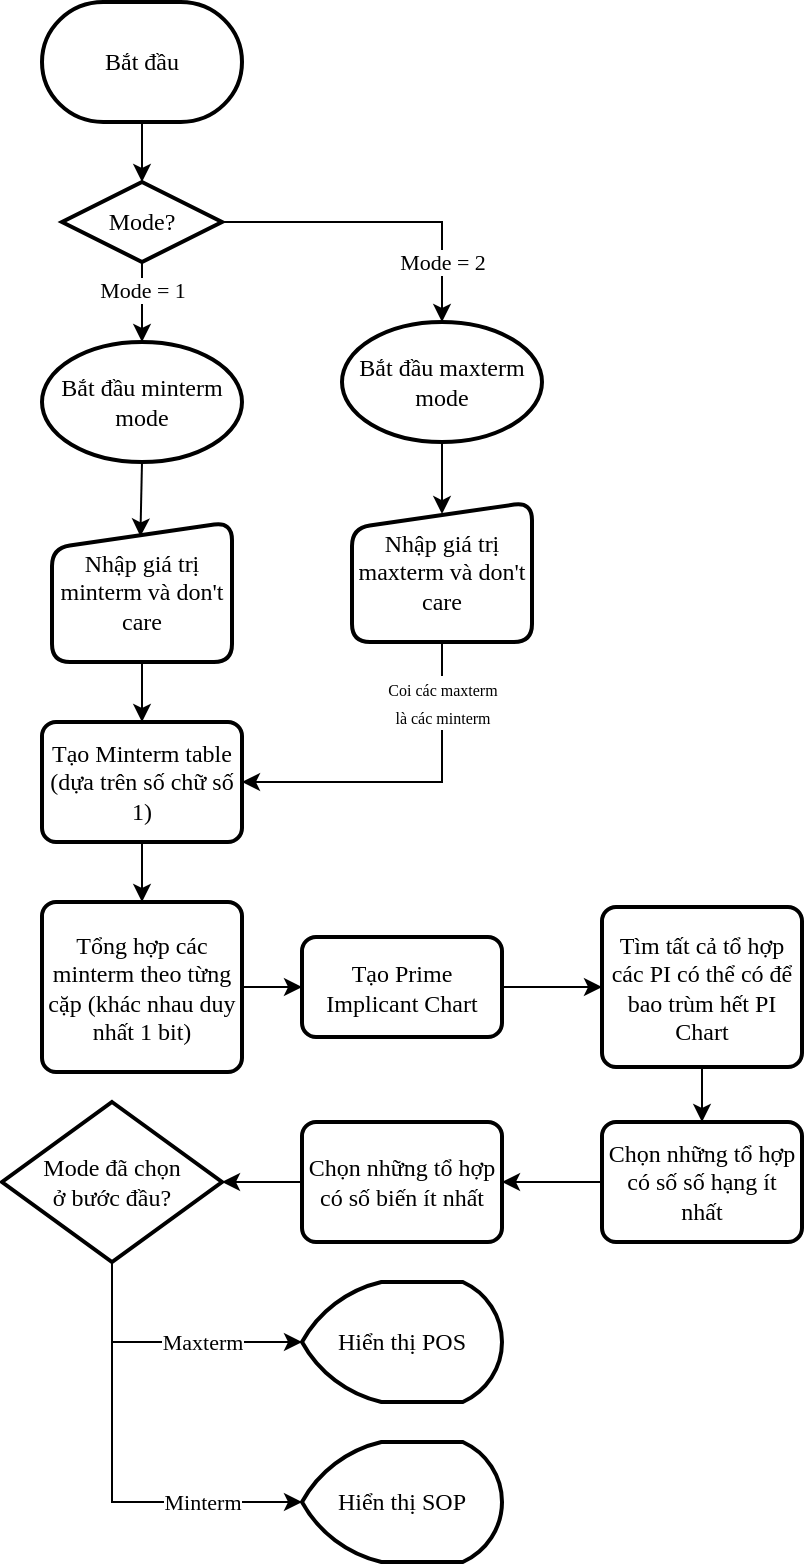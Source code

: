 <mxfile version="13.10.4" type="github">
  <diagram id="C5RBs43oDa-KdzZeNtuy" name="Page-1">
    <mxGraphModel dx="959" dy="507" grid="1" gridSize="10" guides="1" tooltips="1" connect="1" arrows="1" fold="1" page="1" pageScale="1" pageWidth="1169" pageHeight="827" math="0" shadow="0">
      <root>
        <mxCell id="WIyWlLk6GJQsqaUBKTNV-0" />
        <mxCell id="WIyWlLk6GJQsqaUBKTNV-1" parent="WIyWlLk6GJQsqaUBKTNV-0" />
        <mxCell id="gtXkjOMgRq_pGG1nYrA1-28" style="edgeStyle=orthogonalEdgeStyle;rounded=0;orthogonalLoop=1;jettySize=auto;html=1;entryX=0.5;entryY=0;entryDx=0;entryDy=0;entryPerimeter=0;fontFamily=Verdana;" edge="1" parent="WIyWlLk6GJQsqaUBKTNV-1" source="gtXkjOMgRq_pGG1nYrA1-10" target="gtXkjOMgRq_pGG1nYrA1-11">
          <mxGeometry relative="1" as="geometry" />
        </mxCell>
        <mxCell id="gtXkjOMgRq_pGG1nYrA1-10" value="Bắt đầu" style="strokeWidth=2;html=1;shape=mxgraph.flowchart.terminator;whiteSpace=wrap;fontFamily=Verdana;" vertex="1" parent="WIyWlLk6GJQsqaUBKTNV-1">
          <mxGeometry x="370" y="70" width="100" height="60" as="geometry" />
        </mxCell>
        <mxCell id="gtXkjOMgRq_pGG1nYrA1-31" style="edgeStyle=orthogonalEdgeStyle;rounded=0;orthogonalLoop=1;jettySize=auto;html=1;exitX=0.5;exitY=1;exitDx=0;exitDy=0;exitPerimeter=0;entryX=0.5;entryY=0;entryDx=0;entryDy=0;entryPerimeter=0;fontFamily=Verdana;" edge="1" parent="WIyWlLk6GJQsqaUBKTNV-1" source="gtXkjOMgRq_pGG1nYrA1-11" target="gtXkjOMgRq_pGG1nYrA1-13">
          <mxGeometry relative="1" as="geometry" />
        </mxCell>
        <mxCell id="gtXkjOMgRq_pGG1nYrA1-51" value="Mode = 1" style="edgeLabel;html=1;align=center;verticalAlign=middle;resizable=0;points=[];fontFamily=Verdana;" vertex="1" connectable="0" parent="gtXkjOMgRq_pGG1nYrA1-31">
          <mxGeometry x="-0.317" relative="1" as="geometry">
            <mxPoint as="offset" />
          </mxGeometry>
        </mxCell>
        <mxCell id="gtXkjOMgRq_pGG1nYrA1-32" style="edgeStyle=orthogonalEdgeStyle;rounded=0;orthogonalLoop=1;jettySize=auto;html=1;exitX=1;exitY=0.5;exitDx=0;exitDy=0;exitPerimeter=0;entryX=0.5;entryY=0;entryDx=0;entryDy=0;entryPerimeter=0;fontFamily=Verdana;" edge="1" parent="WIyWlLk6GJQsqaUBKTNV-1" source="gtXkjOMgRq_pGG1nYrA1-11" target="gtXkjOMgRq_pGG1nYrA1-26">
          <mxGeometry relative="1" as="geometry" />
        </mxCell>
        <mxCell id="gtXkjOMgRq_pGG1nYrA1-52" value="Mode = 2" style="edgeLabel;html=1;align=center;verticalAlign=middle;resizable=0;points=[];fontFamily=Verdana;" vertex="1" connectable="0" parent="gtXkjOMgRq_pGG1nYrA1-32">
          <mxGeometry x="-0.125" y="1" relative="1" as="geometry">
            <mxPoint x="40" y="21" as="offset" />
          </mxGeometry>
        </mxCell>
        <mxCell id="gtXkjOMgRq_pGG1nYrA1-11" value="&lt;div&gt;Mode?&lt;/div&gt;" style="strokeWidth=2;html=1;shape=mxgraph.flowchart.decision;whiteSpace=wrap;fontFamily=Verdana;" vertex="1" parent="WIyWlLk6GJQsqaUBKTNV-1">
          <mxGeometry x="380" y="160" width="80" height="40" as="geometry" />
        </mxCell>
        <mxCell id="gtXkjOMgRq_pGG1nYrA1-33" style="edgeStyle=orthogonalEdgeStyle;rounded=0;orthogonalLoop=1;jettySize=auto;html=1;exitX=0.5;exitY=1;exitDx=0;exitDy=0;exitPerimeter=0;entryX=0.491;entryY=0.103;entryDx=0;entryDy=0;entryPerimeter=0;fontFamily=Verdana;" edge="1" parent="WIyWlLk6GJQsqaUBKTNV-1" source="gtXkjOMgRq_pGG1nYrA1-13" target="gtXkjOMgRq_pGG1nYrA1-15">
          <mxGeometry relative="1" as="geometry" />
        </mxCell>
        <mxCell id="gtXkjOMgRq_pGG1nYrA1-13" value="Bắt đầu minterm mode" style="strokeWidth=2;html=1;shape=mxgraph.flowchart.start_1;whiteSpace=wrap;fontFamily=Verdana;" vertex="1" parent="WIyWlLk6GJQsqaUBKTNV-1">
          <mxGeometry x="370" y="240" width="100" height="60" as="geometry" />
        </mxCell>
        <mxCell id="gtXkjOMgRq_pGG1nYrA1-35" value="" style="edgeStyle=orthogonalEdgeStyle;rounded=0;orthogonalLoop=1;jettySize=auto;html=1;fontFamily=Verdana;" edge="1" parent="WIyWlLk6GJQsqaUBKTNV-1" source="gtXkjOMgRq_pGG1nYrA1-15" target="gtXkjOMgRq_pGG1nYrA1-17">
          <mxGeometry relative="1" as="geometry" />
        </mxCell>
        <mxCell id="gtXkjOMgRq_pGG1nYrA1-15" value="Nhập giá trị minterm và don&#39;t care" style="html=1;strokeWidth=2;shape=manualInput;whiteSpace=wrap;rounded=1;size=13;arcSize=18;fontFamily=Verdana;" vertex="1" parent="WIyWlLk6GJQsqaUBKTNV-1">
          <mxGeometry x="375" y="330" width="90" height="70" as="geometry" />
        </mxCell>
        <mxCell id="gtXkjOMgRq_pGG1nYrA1-38" value="" style="edgeStyle=orthogonalEdgeStyle;rounded=0;orthogonalLoop=1;jettySize=auto;html=1;fontFamily=Verdana;" edge="1" parent="WIyWlLk6GJQsqaUBKTNV-1" source="gtXkjOMgRq_pGG1nYrA1-17" target="gtXkjOMgRq_pGG1nYrA1-19">
          <mxGeometry relative="1" as="geometry" />
        </mxCell>
        <mxCell id="gtXkjOMgRq_pGG1nYrA1-17" value="Tạo Minterm table (dựa trên số chữ số 1)" style="rounded=1;whiteSpace=wrap;html=1;absoluteArcSize=1;arcSize=14;strokeWidth=2;fontFamily=Verdana;" vertex="1" parent="WIyWlLk6GJQsqaUBKTNV-1">
          <mxGeometry x="370" y="430" width="100" height="60" as="geometry" />
        </mxCell>
        <mxCell id="gtXkjOMgRq_pGG1nYrA1-47" style="edgeStyle=orthogonalEdgeStyle;rounded=0;orthogonalLoop=1;jettySize=auto;html=1;entryX=0;entryY=0.5;entryDx=0;entryDy=0;fontFamily=Verdana;" edge="1" parent="WIyWlLk6GJQsqaUBKTNV-1" source="gtXkjOMgRq_pGG1nYrA1-18" target="gtXkjOMgRq_pGG1nYrA1-20">
          <mxGeometry relative="1" as="geometry" />
        </mxCell>
        <mxCell id="gtXkjOMgRq_pGG1nYrA1-18" value="Tạo Prime Implicant Chart" style="rounded=1;whiteSpace=wrap;html=1;absoluteArcSize=1;arcSize=14;strokeWidth=2;fontFamily=Verdana;" vertex="1" parent="WIyWlLk6GJQsqaUBKTNV-1">
          <mxGeometry x="500" y="537.5" width="100" height="50" as="geometry" />
        </mxCell>
        <mxCell id="gtXkjOMgRq_pGG1nYrA1-46" style="edgeStyle=orthogonalEdgeStyle;rounded=0;orthogonalLoop=1;jettySize=auto;html=1;entryX=0;entryY=0.5;entryDx=0;entryDy=0;fontFamily=Verdana;" edge="1" parent="WIyWlLk6GJQsqaUBKTNV-1" source="gtXkjOMgRq_pGG1nYrA1-19" target="gtXkjOMgRq_pGG1nYrA1-18">
          <mxGeometry relative="1" as="geometry" />
        </mxCell>
        <mxCell id="gtXkjOMgRq_pGG1nYrA1-19" value="Tổng hợp các minterm theo từng cặp (khác nhau duy nhất 1 bit)" style="rounded=1;whiteSpace=wrap;html=1;absoluteArcSize=1;arcSize=14;strokeWidth=2;fontFamily=Verdana;" vertex="1" parent="WIyWlLk6GJQsqaUBKTNV-1">
          <mxGeometry x="370" y="520" width="100" height="85" as="geometry" />
        </mxCell>
        <mxCell id="gtXkjOMgRq_pGG1nYrA1-48" style="edgeStyle=orthogonalEdgeStyle;rounded=0;orthogonalLoop=1;jettySize=auto;html=1;entryX=0.5;entryY=0;entryDx=0;entryDy=0;fontFamily=Verdana;" edge="1" parent="WIyWlLk6GJQsqaUBKTNV-1" source="gtXkjOMgRq_pGG1nYrA1-20" target="gtXkjOMgRq_pGG1nYrA1-21">
          <mxGeometry relative="1" as="geometry" />
        </mxCell>
        <mxCell id="gtXkjOMgRq_pGG1nYrA1-20" value="Tìm tất cả tổ hợp các PI có thể có để bao trùm hết PI Chart" style="rounded=1;whiteSpace=wrap;html=1;absoluteArcSize=1;arcSize=14;strokeWidth=2;fontFamily=Verdana;" vertex="1" parent="WIyWlLk6GJQsqaUBKTNV-1">
          <mxGeometry x="650" y="522.5" width="100" height="80" as="geometry" />
        </mxCell>
        <mxCell id="gtXkjOMgRq_pGG1nYrA1-49" style="edgeStyle=orthogonalEdgeStyle;rounded=0;orthogonalLoop=1;jettySize=auto;html=1;entryX=1;entryY=0.5;entryDx=0;entryDy=0;fontFamily=Verdana;" edge="1" parent="WIyWlLk6GJQsqaUBKTNV-1" source="gtXkjOMgRq_pGG1nYrA1-21" target="gtXkjOMgRq_pGG1nYrA1-22">
          <mxGeometry relative="1" as="geometry" />
        </mxCell>
        <mxCell id="gtXkjOMgRq_pGG1nYrA1-21" value="Chọn những tổ hợp có số số hạng ít nhất" style="rounded=1;whiteSpace=wrap;html=1;absoluteArcSize=1;arcSize=14;strokeWidth=2;fontFamily=Verdana;" vertex="1" parent="WIyWlLk6GJQsqaUBKTNV-1">
          <mxGeometry x="650" y="630" width="100" height="60" as="geometry" />
        </mxCell>
        <mxCell id="gtXkjOMgRq_pGG1nYrA1-53" style="edgeStyle=orthogonalEdgeStyle;rounded=0;orthogonalLoop=1;jettySize=auto;html=1;entryX=1;entryY=0.5;entryDx=0;entryDy=0;entryPerimeter=0;fontFamily=Verdana;" edge="1" parent="WIyWlLk6GJQsqaUBKTNV-1" source="gtXkjOMgRq_pGG1nYrA1-22" target="gtXkjOMgRq_pGG1nYrA1-23">
          <mxGeometry relative="1" as="geometry" />
        </mxCell>
        <mxCell id="gtXkjOMgRq_pGG1nYrA1-22" value="Chọn những tổ hợp có số biến ít nhất" style="rounded=1;whiteSpace=wrap;html=1;absoluteArcSize=1;arcSize=14;strokeWidth=2;fontFamily=Verdana;" vertex="1" parent="WIyWlLk6GJQsqaUBKTNV-1">
          <mxGeometry x="500" y="630" width="100" height="60" as="geometry" />
        </mxCell>
        <mxCell id="gtXkjOMgRq_pGG1nYrA1-55" value="Maxterm" style="edgeStyle=orthogonalEdgeStyle;rounded=0;orthogonalLoop=1;jettySize=auto;html=1;entryX=0;entryY=0.5;entryDx=0;entryDy=0;entryPerimeter=0;fontFamily=Verdana;" edge="1" parent="WIyWlLk6GJQsqaUBKTNV-1" source="gtXkjOMgRq_pGG1nYrA1-23" target="gtXkjOMgRq_pGG1nYrA1-25">
          <mxGeometry x="0.259" relative="1" as="geometry">
            <Array as="points">
              <mxPoint x="405" y="740" />
            </Array>
            <mxPoint as="offset" />
          </mxGeometry>
        </mxCell>
        <mxCell id="gtXkjOMgRq_pGG1nYrA1-56" style="edgeStyle=orthogonalEdgeStyle;rounded=0;orthogonalLoop=1;jettySize=auto;html=1;entryX=0;entryY=0.5;entryDx=0;entryDy=0;entryPerimeter=0;fontFamily=Verdana;" edge="1" parent="WIyWlLk6GJQsqaUBKTNV-1" source="gtXkjOMgRq_pGG1nYrA1-23" target="gtXkjOMgRq_pGG1nYrA1-24">
          <mxGeometry relative="1" as="geometry">
            <Array as="points">
              <mxPoint x="405" y="820" />
            </Array>
          </mxGeometry>
        </mxCell>
        <mxCell id="gtXkjOMgRq_pGG1nYrA1-57" value="Minterm" style="edgeLabel;html=1;align=center;verticalAlign=middle;resizable=0;points=[];fontFamily=Verdana;" vertex="1" connectable="0" parent="gtXkjOMgRq_pGG1nYrA1-56">
          <mxGeometry x="0.336" y="-1" relative="1" as="geometry">
            <mxPoint x="21.59" y="-1.03" as="offset" />
          </mxGeometry>
        </mxCell>
        <mxCell id="gtXkjOMgRq_pGG1nYrA1-23" value="&lt;div&gt;Mode đã chọn&lt;/div&gt;&lt;div&gt; ở bước đầu?&lt;/div&gt;" style="strokeWidth=2;html=1;shape=mxgraph.flowchart.decision;whiteSpace=wrap;fontFamily=Verdana;" vertex="1" parent="WIyWlLk6GJQsqaUBKTNV-1">
          <mxGeometry x="350" y="620" width="110" height="80" as="geometry" />
        </mxCell>
        <mxCell id="gtXkjOMgRq_pGG1nYrA1-24" value="Hiển thị SOP" style="strokeWidth=2;html=1;shape=mxgraph.flowchart.display;whiteSpace=wrap;fontFamily=Verdana;" vertex="1" parent="WIyWlLk6GJQsqaUBKTNV-1">
          <mxGeometry x="500" y="790" width="100" height="60" as="geometry" />
        </mxCell>
        <mxCell id="gtXkjOMgRq_pGG1nYrA1-25" value="Hiển thị POS" style="strokeWidth=2;html=1;shape=mxgraph.flowchart.display;whiteSpace=wrap;fontFamily=Verdana;" vertex="1" parent="WIyWlLk6GJQsqaUBKTNV-1">
          <mxGeometry x="500" y="710" width="100" height="60" as="geometry" />
        </mxCell>
        <mxCell id="gtXkjOMgRq_pGG1nYrA1-34" value="" style="edgeStyle=orthogonalEdgeStyle;rounded=0;orthogonalLoop=1;jettySize=auto;html=1;fontFamily=Verdana;entryX=0.5;entryY=0.086;entryDx=0;entryDy=0;entryPerimeter=0;" edge="1" parent="WIyWlLk6GJQsqaUBKTNV-1" source="gtXkjOMgRq_pGG1nYrA1-26" target="gtXkjOMgRq_pGG1nYrA1-27">
          <mxGeometry relative="1" as="geometry" />
        </mxCell>
        <mxCell id="gtXkjOMgRq_pGG1nYrA1-26" value="Bắt đầu maxterm mode" style="strokeWidth=2;html=1;shape=mxgraph.flowchart.start_1;whiteSpace=wrap;fontFamily=Verdana;" vertex="1" parent="WIyWlLk6GJQsqaUBKTNV-1">
          <mxGeometry x="520" y="230" width="100" height="60" as="geometry" />
        </mxCell>
        <mxCell id="gtXkjOMgRq_pGG1nYrA1-37" value="&lt;div&gt;&lt;font style=&quot;font-size: 8px&quot;&gt;Coi các maxterm &lt;br&gt;&lt;/font&gt;&lt;/div&gt;&lt;div&gt;&lt;font style=&quot;font-size: 8px&quot;&gt;là các minterm&lt;/font&gt;&lt;/div&gt;" style="edgeStyle=orthogonalEdgeStyle;rounded=0;orthogonalLoop=1;jettySize=auto;html=1;entryX=1;entryY=0.5;entryDx=0;entryDy=0;fontFamily=Verdana;exitX=0.5;exitY=1;exitDx=0;exitDy=0;" edge="1" parent="WIyWlLk6GJQsqaUBKTNV-1" source="gtXkjOMgRq_pGG1nYrA1-27" target="gtXkjOMgRq_pGG1nYrA1-17">
          <mxGeometry x="-0.647" relative="1" as="geometry">
            <Array as="points">
              <mxPoint x="570" y="460" />
            </Array>
            <mxPoint as="offset" />
          </mxGeometry>
        </mxCell>
        <mxCell id="gtXkjOMgRq_pGG1nYrA1-27" value="Nhập giá trị maxterm và don&#39;t care" style="html=1;strokeWidth=2;shape=manualInput;whiteSpace=wrap;rounded=1;size=13;arcSize=18;fontFamily=Verdana;" vertex="1" parent="WIyWlLk6GJQsqaUBKTNV-1">
          <mxGeometry x="525" y="320" width="90" height="70" as="geometry" />
        </mxCell>
      </root>
    </mxGraphModel>
  </diagram>
</mxfile>
